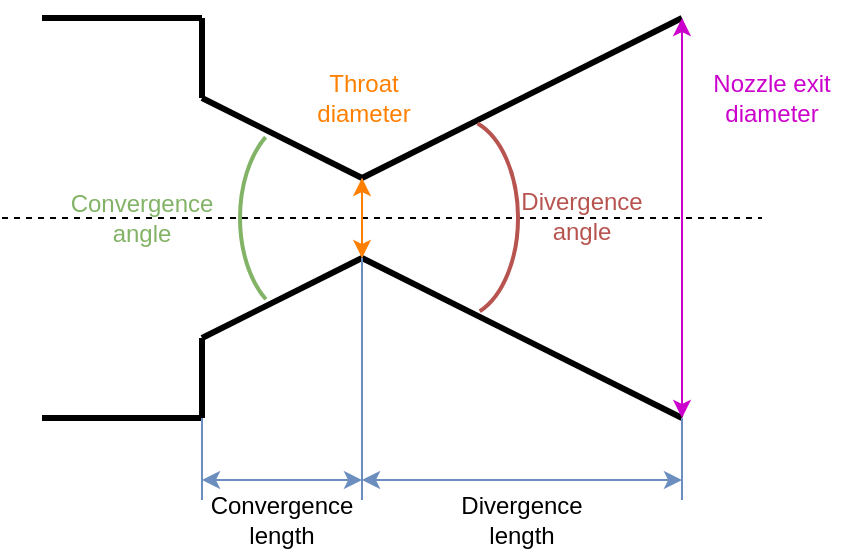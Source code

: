 <mxfile version="10.5.8" type="device"><diagram id="LhihxRfDMmVPJAU7WCb_" name="Page-1"><mxGraphModel dx="892" dy="543" grid="1" gridSize="10" guides="1" tooltips="1" connect="1" arrows="1" fold="1" page="1" pageScale="1" pageWidth="827" pageHeight="1169" math="0" shadow="0"><root><mxCell id="0"/><mxCell id="1" parent="0"/><mxCell id="fYeKiWAz07Gmc_Tx4p3b-1" value="" style="endArrow=none;html=1;strokeWidth=3;" edge="1" parent="1"><mxGeometry width="50" height="50" relative="1" as="geometry"><mxPoint x="40" y="19" as="sourcePoint"/><mxPoint x="120" y="19" as="targetPoint"/></mxGeometry></mxCell><mxCell id="fYeKiWAz07Gmc_Tx4p3b-2" value="" style="endArrow=none;html=1;strokeWidth=3;" edge="1" parent="1"><mxGeometry width="50" height="50" relative="1" as="geometry"><mxPoint x="40" y="219" as="sourcePoint"/><mxPoint x="120" y="219" as="targetPoint"/></mxGeometry></mxCell><mxCell id="fYeKiWAz07Gmc_Tx4p3b-3" value="" style="endArrow=none;html=1;strokeWidth=3;" edge="1" parent="1"><mxGeometry width="50" height="50" relative="1" as="geometry"><mxPoint x="120" y="59" as="sourcePoint"/><mxPoint x="120" y="19" as="targetPoint"/></mxGeometry></mxCell><mxCell id="fYeKiWAz07Gmc_Tx4p3b-4" value="" style="endArrow=none;html=1;strokeWidth=3;" edge="1" parent="1"><mxGeometry width="50" height="50" relative="1" as="geometry"><mxPoint x="120" y="219" as="sourcePoint"/><mxPoint x="120" y="179" as="targetPoint"/></mxGeometry></mxCell><mxCell id="fYeKiWAz07Gmc_Tx4p3b-6" value="" style="endArrow=none;html=1;strokeWidth=3;" edge="1" parent="1"><mxGeometry width="50" height="50" relative="1" as="geometry"><mxPoint x="120" y="59" as="sourcePoint"/><mxPoint x="200" y="99" as="targetPoint"/></mxGeometry></mxCell><mxCell id="fYeKiWAz07Gmc_Tx4p3b-7" value="" style="endArrow=none;html=1;strokeWidth=3;" edge="1" parent="1"><mxGeometry width="50" height="50" relative="1" as="geometry"><mxPoint x="120" y="179" as="sourcePoint"/><mxPoint x="200" y="139" as="targetPoint"/></mxGeometry></mxCell><mxCell id="fYeKiWAz07Gmc_Tx4p3b-8" value="" style="endArrow=none;html=1;strokeWidth=3;" edge="1" parent="1"><mxGeometry width="50" height="50" relative="1" as="geometry"><mxPoint x="200" y="99" as="sourcePoint"/><mxPoint x="360" y="19" as="targetPoint"/></mxGeometry></mxCell><mxCell id="fYeKiWAz07Gmc_Tx4p3b-9" value="" style="endArrow=none;html=1;strokeWidth=3;" edge="1" parent="1"><mxGeometry width="50" height="50" relative="1" as="geometry"><mxPoint x="200" y="139" as="sourcePoint"/><mxPoint x="360" y="219" as="targetPoint"/></mxGeometry></mxCell><mxCell id="fYeKiWAz07Gmc_Tx4p3b-10" value="" style="endArrow=none;dashed=1;html=1;" edge="1" parent="1"><mxGeometry width="50" height="50" relative="1" as="geometry"><mxPoint x="20" y="119" as="sourcePoint"/><mxPoint x="400" y="119" as="targetPoint"/></mxGeometry></mxCell><mxCell id="fYeKiWAz07Gmc_Tx4p3b-11" value="" style="endArrow=none;html=1;strokeWidth=1;fillColor=#dae8fc;strokeColor=#6c8ebf;" edge="1" parent="1"><mxGeometry width="50" height="50" relative="1" as="geometry"><mxPoint x="120" y="260" as="sourcePoint"/><mxPoint x="120" y="219" as="targetPoint"/></mxGeometry></mxCell><mxCell id="fYeKiWAz07Gmc_Tx4p3b-13" value="" style="endArrow=none;html=1;strokeWidth=1;fillColor=#dae8fc;strokeColor=#6c8ebf;" edge="1" parent="1"><mxGeometry width="50" height="50" relative="1" as="geometry"><mxPoint x="200" y="260" as="sourcePoint"/><mxPoint x="200" y="139" as="targetPoint"/></mxGeometry></mxCell><mxCell id="fYeKiWAz07Gmc_Tx4p3b-14" value="" style="endArrow=none;html=1;strokeWidth=1;fillColor=#dae8fc;strokeColor=#6c8ebf;" edge="1" parent="1"><mxGeometry width="50" height="50" relative="1" as="geometry"><mxPoint x="360" y="260" as="sourcePoint"/><mxPoint x="360" y="219" as="targetPoint"/></mxGeometry></mxCell><mxCell id="fYeKiWAz07Gmc_Tx4p3b-15" value="" style="endArrow=classic;startArrow=classic;html=1;strokeWidth=1;fillColor=#dae8fc;strokeColor=#6c8ebf;" edge="1" parent="1"><mxGeometry width="50" height="50" relative="1" as="geometry"><mxPoint x="120" y="250" as="sourcePoint"/><mxPoint x="200" y="250" as="targetPoint"/></mxGeometry></mxCell><mxCell id="fYeKiWAz07Gmc_Tx4p3b-16" value="" style="endArrow=classic;startArrow=classic;html=1;strokeWidth=1;fillColor=#dae8fc;strokeColor=#6c8ebf;" edge="1" parent="1"><mxGeometry width="50" height="50" relative="1" as="geometry"><mxPoint x="200" y="250" as="sourcePoint"/><mxPoint x="360" y="250" as="targetPoint"/></mxGeometry></mxCell><mxCell id="fYeKiWAz07Gmc_Tx4p3b-17" value="&lt;span&gt;Convergence length&lt;/span&gt;" style="text;html=1;strokeColor=none;fillColor=none;align=center;verticalAlign=middle;whiteSpace=wrap;rounded=0;" vertex="1" parent="1"><mxGeometry x="140" y="260" width="40" height="20" as="geometry"/></mxCell><mxCell id="fYeKiWAz07Gmc_Tx4p3b-18" value="&lt;span&gt;Divergence length&lt;/span&gt;" style="text;html=1;strokeColor=none;fillColor=none;align=center;verticalAlign=middle;whiteSpace=wrap;rounded=0;" vertex="1" parent="1"><mxGeometry x="260" y="260" width="40" height="20" as="geometry"/></mxCell><mxCell id="fYeKiWAz07Gmc_Tx4p3b-22" value="" style="verticalLabelPosition=bottom;verticalAlign=top;html=1;shape=mxgraph.basic.arc;startAngle=0.053;endAngle=0.441;fillColor=#f8cecc;strokeColor=#b85450;strokeWidth=2;" vertex="1" parent="1"><mxGeometry x="218" y="69" width="60" height="100" as="geometry"/></mxCell><mxCell id="fYeKiWAz07Gmc_Tx4p3b-32" value="" style="verticalLabelPosition=bottom;verticalAlign=top;html=1;shape=mxgraph.basic.arc;startAngle=0.599;endAngle=0.9;strokeWidth=2;fillColor=#d5e8d4;strokeColor=#82b366;" vertex="1" parent="1"><mxGeometry x="139" y="69" width="62" height="100" as="geometry"/></mxCell><mxCell id="fYeKiWAz07Gmc_Tx4p3b-33" value="Divergence angle&lt;br style=&quot;font-size: 12px;&quot;&gt;" style="text;html=1;strokeColor=none;fillColor=none;align=center;verticalAlign=middle;whiteSpace=wrap;rounded=0;fontColor=#B85450;fontSize=12;" vertex="1" parent="1"><mxGeometry x="290" y="108" width="40" height="20" as="geometry"/></mxCell><mxCell id="fYeKiWAz07Gmc_Tx4p3b-34" value="Convergence angle" style="text;html=1;strokeColor=none;fillColor=none;align=center;verticalAlign=middle;whiteSpace=wrap;rounded=0;fontColor=#82B366;fontSize=12;" vertex="1" parent="1"><mxGeometry x="70" y="109" width="40" height="20" as="geometry"/></mxCell><mxCell id="fYeKiWAz07Gmc_Tx4p3b-44" value="Throat diameter&lt;br&gt;" style="text;html=1;strokeColor=none;fillColor=none;align=center;verticalAlign=middle;whiteSpace=wrap;rounded=0;fontColor=#FF8000;" vertex="1" parent="1"><mxGeometry x="181" y="49.0" width="40" height="20" as="geometry"/></mxCell><mxCell id="fYeKiWAz07Gmc_Tx4p3b-45" value="" style="endArrow=classic;startArrow=classic;html=1;strokeColor=#FF8000;strokeWidth=1;fontSize=15;fontColor=#FF8000;" edge="1" parent="1"><mxGeometry width="50" height="50" relative="1" as="geometry"><mxPoint x="200" y="139" as="sourcePoint"/><mxPoint x="200" y="99" as="targetPoint"/></mxGeometry></mxCell><mxCell id="fYeKiWAz07Gmc_Tx4p3b-46" value="" style="endArrow=classic;startArrow=classic;html=1;strokeColor=#CC00CC;strokeWidth=1;fontSize=15;fontColor=#FF8000;" edge="1" parent="1"><mxGeometry width="50" height="50" relative="1" as="geometry"><mxPoint x="360" y="219" as="sourcePoint"/><mxPoint x="360" y="19" as="targetPoint"/></mxGeometry></mxCell><mxCell id="fYeKiWAz07Gmc_Tx4p3b-51" value="&lt;font color=&quot;#cc00cc&quot;&gt;Nozzle exit diameter&lt;/font&gt;&lt;br&gt;" style="text;html=1;strokeColor=none;fillColor=none;align=center;verticalAlign=middle;whiteSpace=wrap;rounded=0;fontSize=12;fontColor=#FF8000;" vertex="1" parent="1"><mxGeometry x="370" y="49" width="70" height="20" as="geometry"/></mxCell></root></mxGraphModel></diagram></mxfile>